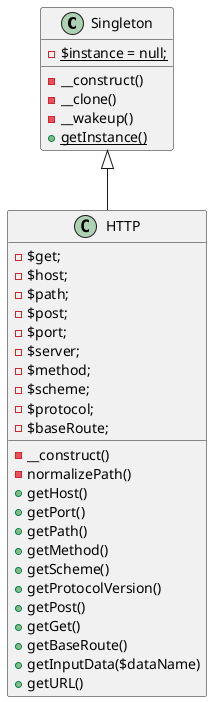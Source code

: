 @startuml
class Singleton{
    {static} - $instance = null;
    -  __construct()
    -  __clone()
    -  __wakeup()
    {static} +  getInstance()
}

class HTTP extends Singleton{
    - $get;
    - $host;
    - $path;
    - $post;
    - $port;
    - $server;
    - $method;
    - $scheme;
    - $protocol;
    - $baseRoute;

    - __construct()
    - normalizePath()
    +  getHost()
    +  getPort()
    +  getPath()
    +  getMethod()
    +  getScheme()
    +  getProtocolVersion()
    +  getPost()
    +  getGet()
    +  getBaseRoute()
    +  getInputData($dataName)
    +  getURL()
}

@enduml